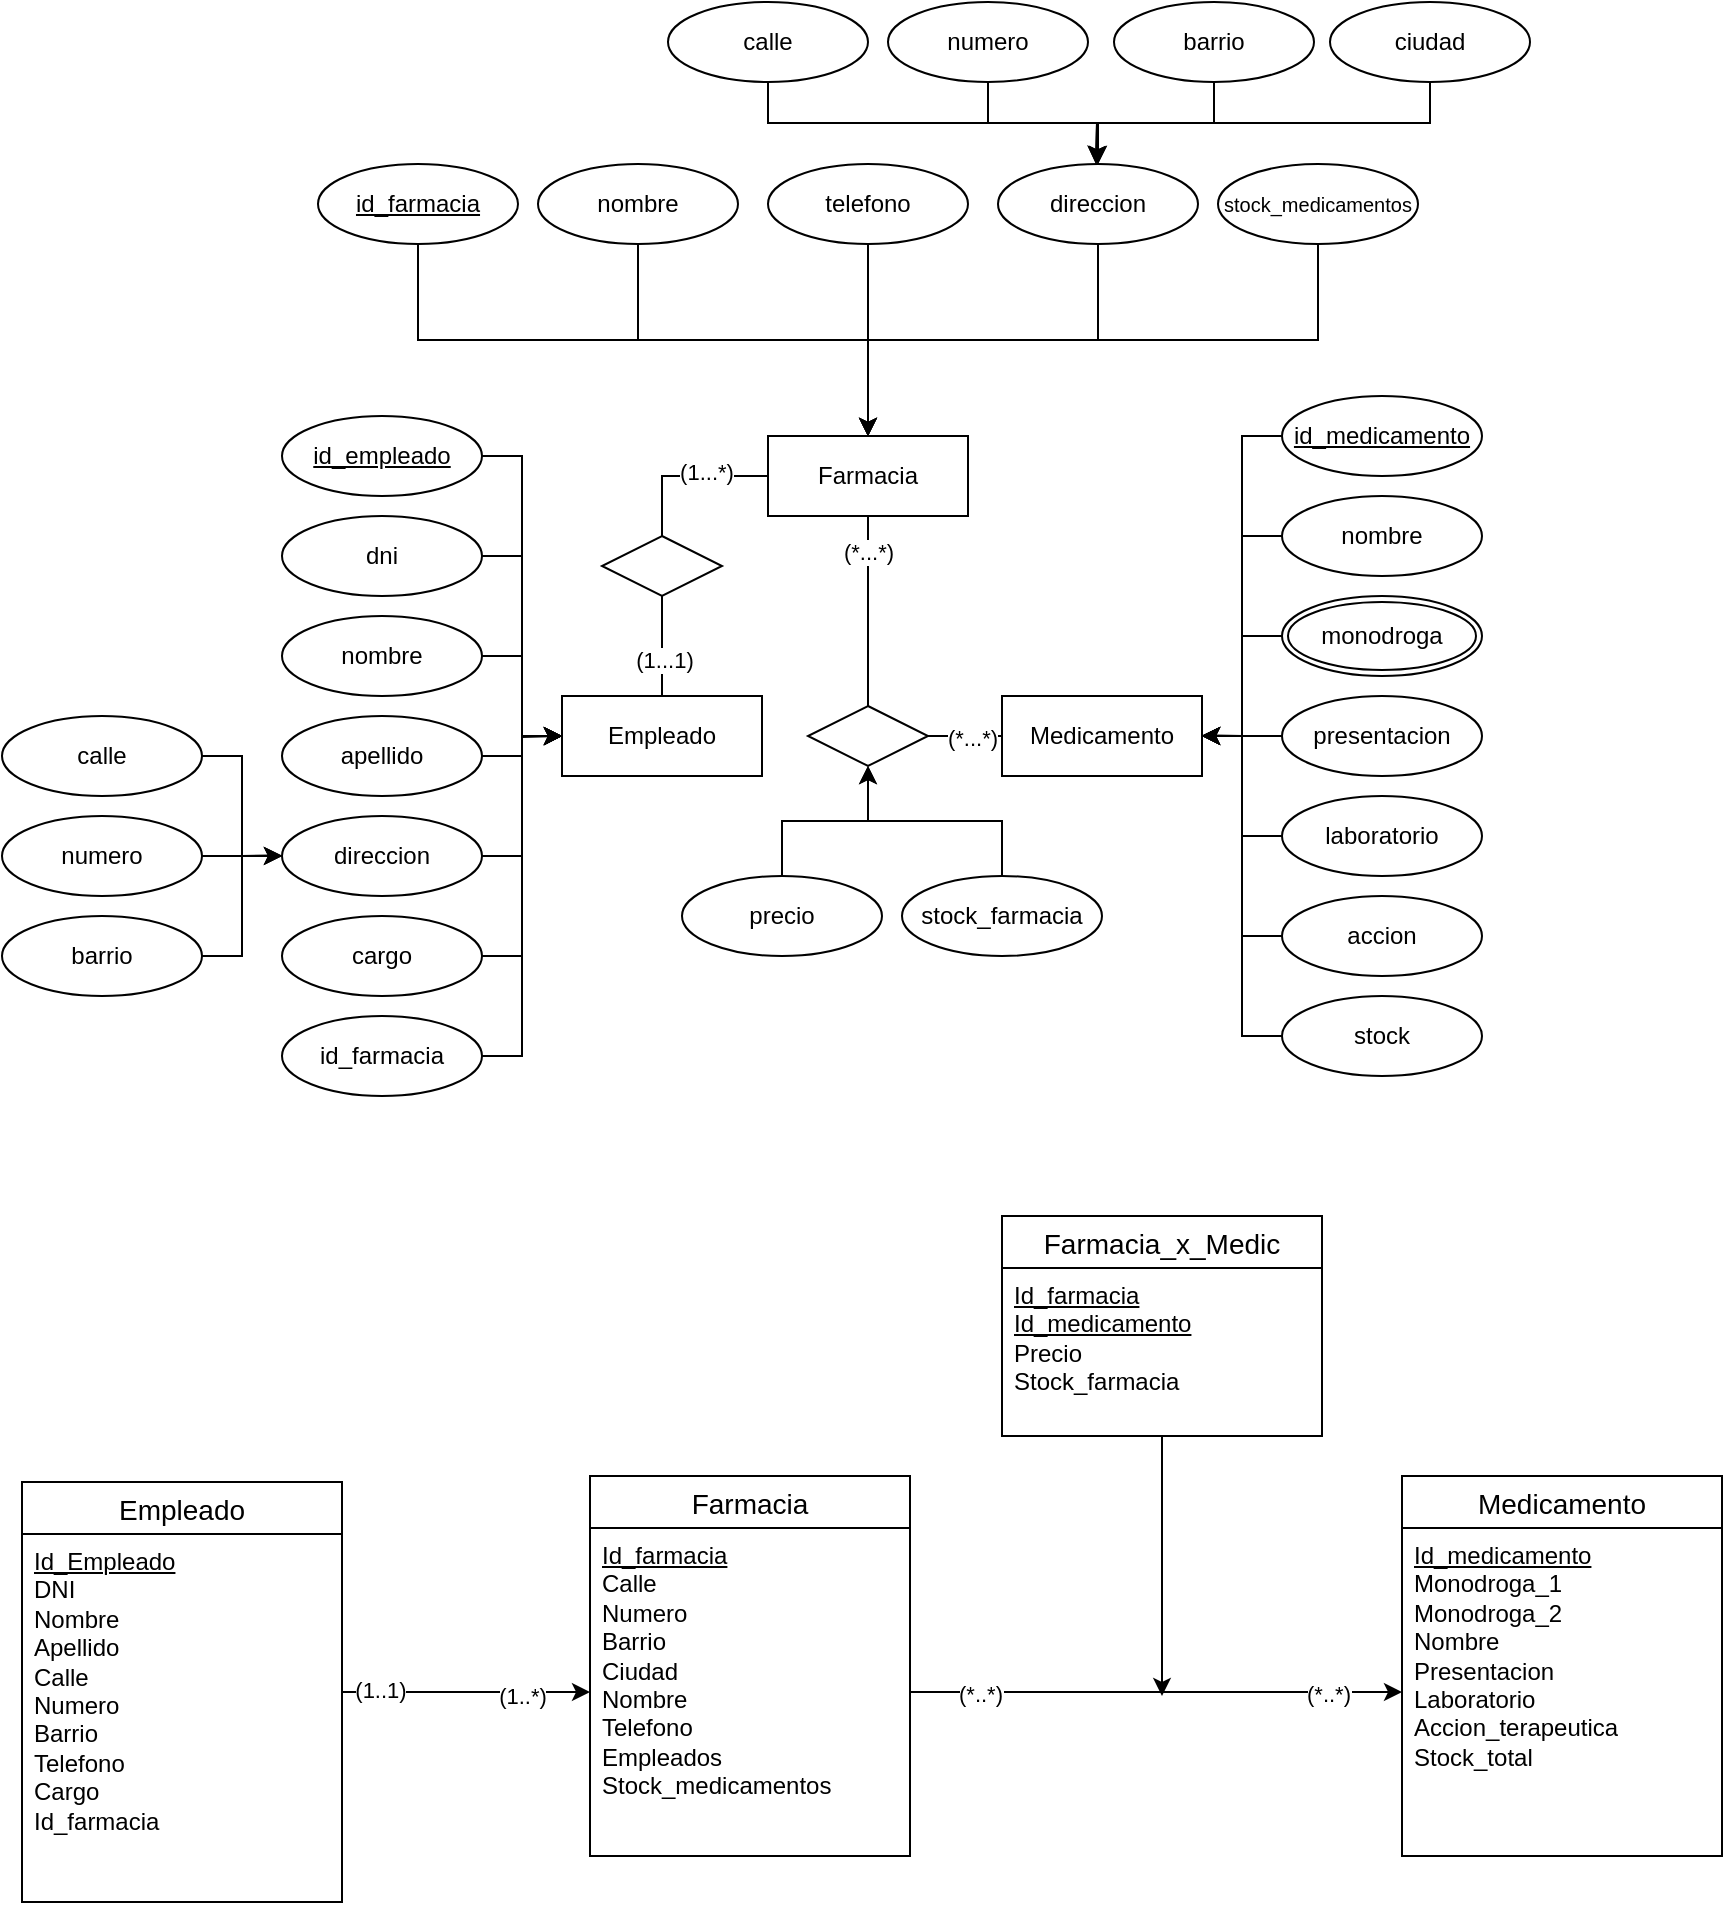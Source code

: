 <mxfile version="21.1.2" type="device">
  <diagram name="Página-1" id="Mn3Et3s1-9lKP9AawEAU">
    <mxGraphModel dx="583" dy="1452" grid="1" gridSize="10" guides="1" tooltips="1" connect="1" arrows="1" fold="1" page="1" pageScale="1" pageWidth="827" pageHeight="1169" math="0" shadow="0">
      <root>
        <mxCell id="0" />
        <mxCell id="1" parent="0" />
        <mxCell id="_Jq_hy0boZSGV1IRx7Ez-9" style="edgeStyle=orthogonalEdgeStyle;rounded=0;orthogonalLoop=1;jettySize=auto;html=1;entryX=0;entryY=0.5;entryDx=0;entryDy=0;" parent="1" source="_Jq_hy0boZSGV1IRx7Ez-1" target="_Jq_hy0boZSGV1IRx7Ez-6" edge="1">
          <mxGeometry relative="1" as="geometry" />
        </mxCell>
        <mxCell id="_Jq_hy0boZSGV1IRx7Ez-10" value="(1..1)" style="edgeLabel;html=1;align=center;verticalAlign=middle;resizable=0;points=[];" parent="_Jq_hy0boZSGV1IRx7Ez-9" vertex="1" connectable="0">
          <mxGeometry x="-0.698" y="1" relative="1" as="geometry">
            <mxPoint as="offset" />
          </mxGeometry>
        </mxCell>
        <mxCell id="_Jq_hy0boZSGV1IRx7Ez-11" value="(1..*)" style="edgeLabel;html=1;align=center;verticalAlign=middle;resizable=0;points=[];" parent="_Jq_hy0boZSGV1IRx7Ez-9" vertex="1" connectable="0">
          <mxGeometry x="0.744" y="4" relative="1" as="geometry">
            <mxPoint x="-18" y="6" as="offset" />
          </mxGeometry>
        </mxCell>
        <mxCell id="_Jq_hy0boZSGV1IRx7Ez-1" value="Empleado" style="swimlane;fontStyle=0;childLayout=stackLayout;horizontal=1;startSize=26;horizontalStack=0;resizeParent=1;resizeParentMax=0;resizeLast=0;collapsible=1;marginBottom=0;align=center;fontSize=14;" parent="1" vertex="1">
          <mxGeometry x="50" y="173" width="160" height="210" as="geometry" />
        </mxCell>
        <mxCell id="_Jq_hy0boZSGV1IRx7Ez-2" value="&lt;u&gt;Id_Empleado&lt;br&gt;&lt;/u&gt;DNI&lt;br&gt;Nombre&lt;br&gt;Apellido&lt;br&gt;Calle&lt;br&gt;Numero&lt;br&gt;Barrio&lt;br&gt;Telefono&lt;br&gt;Cargo&lt;br&gt;Id_farmacia" style="text;strokeColor=none;fillColor=none;spacingLeft=4;spacingRight=4;overflow=hidden;rotatable=0;points=[[0,0.5],[1,0.5]];portConstraint=eastwest;fontSize=12;whiteSpace=wrap;html=1;" parent="_Jq_hy0boZSGV1IRx7Ez-1" vertex="1">
          <mxGeometry y="26" width="160" height="184" as="geometry" />
        </mxCell>
        <mxCell id="_Jq_hy0boZSGV1IRx7Ez-5" value="Farmacia" style="swimlane;fontStyle=0;childLayout=stackLayout;horizontal=1;startSize=26;horizontalStack=0;resizeParent=1;resizeParentMax=0;resizeLast=0;collapsible=1;marginBottom=0;align=center;fontSize=14;" parent="1" vertex="1">
          <mxGeometry x="334" y="170" width="160" height="190" as="geometry" />
        </mxCell>
        <mxCell id="_Jq_hy0boZSGV1IRx7Ez-6" value="&lt;u&gt;Id_farmacia&lt;/u&gt;&lt;br&gt;Calle&lt;br&gt;Numero&lt;br&gt;Barrio&lt;br&gt;Ciudad&lt;br&gt;Nombre&lt;br&gt;Telefono&lt;br&gt;Empleados&lt;br&gt;Stock_medicamentos" style="text;strokeColor=none;fillColor=none;spacingLeft=4;spacingRight=4;overflow=hidden;rotatable=0;points=[[0,0.5],[1,0.5]];portConstraint=eastwest;fontSize=12;whiteSpace=wrap;html=1;" parent="_Jq_hy0boZSGV1IRx7Ez-5" vertex="1">
          <mxGeometry y="26" width="160" height="164" as="geometry" />
        </mxCell>
        <mxCell id="_Jq_hy0boZSGV1IRx7Ez-7" value="Medicamento" style="swimlane;fontStyle=0;childLayout=stackLayout;horizontal=1;startSize=26;horizontalStack=0;resizeParent=1;resizeParentMax=0;resizeLast=0;collapsible=1;marginBottom=0;align=center;fontSize=14;" parent="1" vertex="1">
          <mxGeometry x="740" y="170" width="160" height="190" as="geometry" />
        </mxCell>
        <mxCell id="_Jq_hy0boZSGV1IRx7Ez-8" value="&lt;u&gt;Id_medicamento&lt;/u&gt;&lt;br&gt;Monodroga_1&lt;br&gt;Monodroga_2&lt;br&gt;Nombre&lt;br&gt;Presentacion&lt;br&gt;Laboratorio&lt;br&gt;Accion_terapeutica&lt;br&gt;Stock_total" style="text;strokeColor=none;fillColor=none;spacingLeft=4;spacingRight=4;overflow=hidden;rotatable=0;points=[[0,0.5],[1,0.5]];portConstraint=eastwest;fontSize=12;whiteSpace=wrap;html=1;" parent="_Jq_hy0boZSGV1IRx7Ez-7" vertex="1">
          <mxGeometry y="26" width="160" height="164" as="geometry" />
        </mxCell>
        <mxCell id="_Jq_hy0boZSGV1IRx7Ez-13" style="edgeStyle=orthogonalEdgeStyle;rounded=0;orthogonalLoop=1;jettySize=auto;html=1;entryX=0;entryY=0.5;entryDx=0;entryDy=0;" parent="1" source="_Jq_hy0boZSGV1IRx7Ez-6" target="_Jq_hy0boZSGV1IRx7Ez-8" edge="1">
          <mxGeometry relative="1" as="geometry" />
        </mxCell>
        <mxCell id="_Jq_hy0boZSGV1IRx7Ez-14" value="(*..*)" style="edgeLabel;html=1;align=center;verticalAlign=middle;resizable=0;points=[];" parent="_Jq_hy0boZSGV1IRx7Ez-13" vertex="1" connectable="0">
          <mxGeometry x="-0.721" y="-1" relative="1" as="geometry">
            <mxPoint as="offset" />
          </mxGeometry>
        </mxCell>
        <mxCell id="_Jq_hy0boZSGV1IRx7Ez-15" value="(*..*)" style="edgeLabel;html=1;align=center;verticalAlign=middle;resizable=0;points=[];" parent="_Jq_hy0boZSGV1IRx7Ez-13" vertex="1" connectable="0">
          <mxGeometry x="0.701" y="-1" relative="1" as="geometry">
            <mxPoint as="offset" />
          </mxGeometry>
        </mxCell>
        <mxCell id="_Jq_hy0boZSGV1IRx7Ez-18" style="edgeStyle=orthogonalEdgeStyle;rounded=0;orthogonalLoop=1;jettySize=auto;html=1;" parent="1" source="_Jq_hy0boZSGV1IRx7Ez-16" edge="1">
          <mxGeometry relative="1" as="geometry">
            <mxPoint x="620" y="280" as="targetPoint" />
          </mxGeometry>
        </mxCell>
        <mxCell id="_Jq_hy0boZSGV1IRx7Ez-16" value="Farmacia_x_Medic" style="swimlane;fontStyle=0;childLayout=stackLayout;horizontal=1;startSize=26;horizontalStack=0;resizeParent=1;resizeParentMax=0;resizeLast=0;collapsible=1;marginBottom=0;align=center;fontSize=14;" parent="1" vertex="1">
          <mxGeometry x="540" y="40" width="160" height="110" as="geometry" />
        </mxCell>
        <mxCell id="_Jq_hy0boZSGV1IRx7Ez-17" value="&lt;u&gt;Id_farmacia&lt;br&gt;Id_medicamento&lt;/u&gt;&lt;br&gt;Precio&lt;br&gt;Stock_farmacia" style="text;strokeColor=none;fillColor=none;spacingLeft=4;spacingRight=4;overflow=hidden;rotatable=0;points=[[0,0.5],[1,0.5]];portConstraint=eastwest;fontSize=12;whiteSpace=wrap;html=1;" parent="_Jq_hy0boZSGV1IRx7Ez-16" vertex="1">
          <mxGeometry y="26" width="160" height="84" as="geometry" />
        </mxCell>
        <mxCell id="_Jq_hy0boZSGV1IRx7Ez-20" style="edgeStyle=orthogonalEdgeStyle;rounded=0;orthogonalLoop=1;jettySize=auto;html=1;exitX=0.5;exitY=0;exitDx=0;exitDy=0;endArrow=none;endFill=0;" parent="1" source="_Jq_hy0boZSGV1IRx7Ez-22" target="_Jq_hy0boZSGV1IRx7Ez-60" edge="1">
          <mxGeometry relative="1" as="geometry" />
        </mxCell>
        <mxCell id="_Jq_hy0boZSGV1IRx7Ez-21" value="(1...1)" style="edgeLabel;html=1;align=center;verticalAlign=middle;resizable=0;points=[];" parent="_Jq_hy0boZSGV1IRx7Ez-20" vertex="1" connectable="0">
          <mxGeometry x="-0.259" y="-1" relative="1" as="geometry">
            <mxPoint as="offset" />
          </mxGeometry>
        </mxCell>
        <mxCell id="_Jq_hy0boZSGV1IRx7Ez-22" value="Empleado" style="whiteSpace=wrap;html=1;align=center;" parent="1" vertex="1">
          <mxGeometry x="320" y="-220" width="100" height="40" as="geometry" />
        </mxCell>
        <mxCell id="_Jq_hy0boZSGV1IRx7Ez-23" style="edgeStyle=orthogonalEdgeStyle;rounded=0;orthogonalLoop=1;jettySize=auto;html=1;exitX=1;exitY=0.5;exitDx=0;exitDy=0;entryX=0;entryY=0.5;entryDx=0;entryDy=0;" parent="1" source="_Jq_hy0boZSGV1IRx7Ez-24" target="_Jq_hy0boZSGV1IRx7Ez-22" edge="1">
          <mxGeometry relative="1" as="geometry" />
        </mxCell>
        <mxCell id="_Jq_hy0boZSGV1IRx7Ez-24" value="id_empleado" style="ellipse;whiteSpace=wrap;html=1;align=center;fontStyle=4;" parent="1" vertex="1">
          <mxGeometry x="180" y="-360" width="100" height="40" as="geometry" />
        </mxCell>
        <mxCell id="_Jq_hy0boZSGV1IRx7Ez-25" style="edgeStyle=orthogonalEdgeStyle;rounded=0;orthogonalLoop=1;jettySize=auto;html=1;exitX=1;exitY=0.5;exitDx=0;exitDy=0;entryX=0;entryY=0.5;entryDx=0;entryDy=0;" parent="1" source="_Jq_hy0boZSGV1IRx7Ez-26" target="_Jq_hy0boZSGV1IRx7Ez-22" edge="1">
          <mxGeometry relative="1" as="geometry" />
        </mxCell>
        <mxCell id="_Jq_hy0boZSGV1IRx7Ez-26" value="dni" style="ellipse;whiteSpace=wrap;html=1;align=center;" parent="1" vertex="1">
          <mxGeometry x="180" y="-310" width="100" height="40" as="geometry" />
        </mxCell>
        <mxCell id="_Jq_hy0boZSGV1IRx7Ez-27" style="edgeStyle=orthogonalEdgeStyle;rounded=0;orthogonalLoop=1;jettySize=auto;html=1;exitX=1;exitY=0.5;exitDx=0;exitDy=0;entryX=0;entryY=0.5;entryDx=0;entryDy=0;" parent="1" source="_Jq_hy0boZSGV1IRx7Ez-28" target="_Jq_hy0boZSGV1IRx7Ez-22" edge="1">
          <mxGeometry relative="1" as="geometry" />
        </mxCell>
        <mxCell id="_Jq_hy0boZSGV1IRx7Ez-28" value="nombre" style="ellipse;whiteSpace=wrap;html=1;align=center;" parent="1" vertex="1">
          <mxGeometry x="180" y="-260" width="100" height="40" as="geometry" />
        </mxCell>
        <mxCell id="_Jq_hy0boZSGV1IRx7Ez-29" style="edgeStyle=orthogonalEdgeStyle;rounded=0;orthogonalLoop=1;jettySize=auto;html=1;exitX=1;exitY=0.5;exitDx=0;exitDy=0;" parent="1" source="_Jq_hy0boZSGV1IRx7Ez-30" edge="1">
          <mxGeometry relative="1" as="geometry">
            <mxPoint x="320.0" y="-200" as="targetPoint" />
          </mxGeometry>
        </mxCell>
        <mxCell id="_Jq_hy0boZSGV1IRx7Ez-30" value="apellido" style="ellipse;whiteSpace=wrap;html=1;align=center;" parent="1" vertex="1">
          <mxGeometry x="180" y="-210" width="100" height="40" as="geometry" />
        </mxCell>
        <mxCell id="_Jq_hy0boZSGV1IRx7Ez-31" style="edgeStyle=orthogonalEdgeStyle;rounded=0;orthogonalLoop=1;jettySize=auto;html=1;exitX=1;exitY=0.5;exitDx=0;exitDy=0;entryX=0;entryY=0.5;entryDx=0;entryDy=0;" parent="1" source="_Jq_hy0boZSGV1IRx7Ez-32" target="_Jq_hy0boZSGV1IRx7Ez-22" edge="1">
          <mxGeometry relative="1" as="geometry" />
        </mxCell>
        <mxCell id="_Jq_hy0boZSGV1IRx7Ez-32" value="direccion" style="ellipse;whiteSpace=wrap;html=1;align=center;" parent="1" vertex="1">
          <mxGeometry x="180" y="-160" width="100" height="40" as="geometry" />
        </mxCell>
        <mxCell id="_Jq_hy0boZSGV1IRx7Ez-33" style="edgeStyle=orthogonalEdgeStyle;rounded=0;orthogonalLoop=1;jettySize=auto;html=1;exitX=1;exitY=0.5;exitDx=0;exitDy=0;entryX=0;entryY=0.5;entryDx=0;entryDy=0;" parent="1" source="_Jq_hy0boZSGV1IRx7Ez-34" target="_Jq_hy0boZSGV1IRx7Ez-22" edge="1">
          <mxGeometry relative="1" as="geometry" />
        </mxCell>
        <mxCell id="_Jq_hy0boZSGV1IRx7Ez-34" value="cargo" style="ellipse;whiteSpace=wrap;html=1;align=center;" parent="1" vertex="1">
          <mxGeometry x="180" y="-110" width="100" height="40" as="geometry" />
        </mxCell>
        <mxCell id="_Jq_hy0boZSGV1IRx7Ez-35" style="edgeStyle=orthogonalEdgeStyle;rounded=0;orthogonalLoop=1;jettySize=auto;html=1;exitX=1;exitY=0.5;exitDx=0;exitDy=0;entryX=0;entryY=0.5;entryDx=0;entryDy=0;" parent="1" source="_Jq_hy0boZSGV1IRx7Ez-36" target="_Jq_hy0boZSGV1IRx7Ez-22" edge="1">
          <mxGeometry relative="1" as="geometry" />
        </mxCell>
        <mxCell id="_Jq_hy0boZSGV1IRx7Ez-36" value="id_farmacia" style="ellipse;whiteSpace=wrap;html=1;align=center;" parent="1" vertex="1">
          <mxGeometry x="180" y="-60" width="100" height="40" as="geometry" />
        </mxCell>
        <mxCell id="_Jq_hy0boZSGV1IRx7Ez-37" style="edgeStyle=orthogonalEdgeStyle;rounded=0;orthogonalLoop=1;jettySize=auto;html=1;exitX=1;exitY=0.5;exitDx=0;exitDy=0;entryX=0;entryY=0.5;entryDx=0;entryDy=0;" parent="1" source="_Jq_hy0boZSGV1IRx7Ez-38" target="_Jq_hy0boZSGV1IRx7Ez-32" edge="1">
          <mxGeometry relative="1" as="geometry" />
        </mxCell>
        <mxCell id="_Jq_hy0boZSGV1IRx7Ez-38" value="calle" style="ellipse;whiteSpace=wrap;html=1;align=center;" parent="1" vertex="1">
          <mxGeometry x="40" y="-210" width="100" height="40" as="geometry" />
        </mxCell>
        <mxCell id="_Jq_hy0boZSGV1IRx7Ez-39" style="edgeStyle=orthogonalEdgeStyle;rounded=0;orthogonalLoop=1;jettySize=auto;html=1;exitX=1;exitY=0.5;exitDx=0;exitDy=0;" parent="1" source="_Jq_hy0boZSGV1IRx7Ez-40" edge="1">
          <mxGeometry relative="1" as="geometry">
            <mxPoint x="180.0" y="-140.276" as="targetPoint" />
          </mxGeometry>
        </mxCell>
        <mxCell id="_Jq_hy0boZSGV1IRx7Ez-40" value="numero" style="ellipse;whiteSpace=wrap;html=1;align=center;" parent="1" vertex="1">
          <mxGeometry x="40" y="-160" width="100" height="40" as="geometry" />
        </mxCell>
        <mxCell id="_Jq_hy0boZSGV1IRx7Ez-41" style="edgeStyle=orthogonalEdgeStyle;rounded=0;orthogonalLoop=1;jettySize=auto;html=1;exitX=1;exitY=0.5;exitDx=0;exitDy=0;" parent="1" source="_Jq_hy0boZSGV1IRx7Ez-42" edge="1">
          <mxGeometry relative="1" as="geometry">
            <mxPoint x="180.0" y="-140" as="targetPoint" />
            <Array as="points">
              <mxPoint x="160" y="-90" />
              <mxPoint x="160" y="-140" />
            </Array>
          </mxGeometry>
        </mxCell>
        <mxCell id="_Jq_hy0boZSGV1IRx7Ez-42" value="barrio" style="ellipse;whiteSpace=wrap;html=1;align=center;" parent="1" vertex="1">
          <mxGeometry x="40" y="-110" width="100" height="40" as="geometry" />
        </mxCell>
        <mxCell id="_Jq_hy0boZSGV1IRx7Ez-43" style="edgeStyle=orthogonalEdgeStyle;rounded=0;orthogonalLoop=1;jettySize=auto;html=1;exitX=0;exitY=0.5;exitDx=0;exitDy=0;entryX=1;entryY=0.5;entryDx=0;entryDy=0;" parent="1" source="_Jq_hy0boZSGV1IRx7Ez-44" target="_Jq_hy0boZSGV1IRx7Ez-55" edge="1">
          <mxGeometry relative="1" as="geometry" />
        </mxCell>
        <mxCell id="_Jq_hy0boZSGV1IRx7Ez-44" value="id_medicamento" style="ellipse;whiteSpace=wrap;html=1;align=center;fontStyle=4;" parent="1" vertex="1">
          <mxGeometry x="680" y="-370" width="100" height="40" as="geometry" />
        </mxCell>
        <mxCell id="_Jq_hy0boZSGV1IRx7Ez-45" style="edgeStyle=orthogonalEdgeStyle;rounded=0;orthogonalLoop=1;jettySize=auto;html=1;exitX=0;exitY=0.5;exitDx=0;exitDy=0;entryX=1;entryY=0.5;entryDx=0;entryDy=0;" parent="1" source="_Jq_hy0boZSGV1IRx7Ez-46" target="_Jq_hy0boZSGV1IRx7Ez-55" edge="1">
          <mxGeometry relative="1" as="geometry" />
        </mxCell>
        <mxCell id="_Jq_hy0boZSGV1IRx7Ez-46" value="nombre" style="ellipse;whiteSpace=wrap;html=1;align=center;" parent="1" vertex="1">
          <mxGeometry x="680" y="-320" width="100" height="40" as="geometry" />
        </mxCell>
        <mxCell id="_Jq_hy0boZSGV1IRx7Ez-47" style="edgeStyle=orthogonalEdgeStyle;rounded=0;orthogonalLoop=1;jettySize=auto;html=1;exitX=0;exitY=0.5;exitDx=0;exitDy=0;" parent="1" source="_Jq_hy0boZSGV1IRx7Ez-48" edge="1">
          <mxGeometry relative="1" as="geometry">
            <mxPoint x="640" y="-200.333" as="targetPoint" />
          </mxGeometry>
        </mxCell>
        <mxCell id="_Jq_hy0boZSGV1IRx7Ez-48" value="presentacion" style="ellipse;whiteSpace=wrap;html=1;align=center;" parent="1" vertex="1">
          <mxGeometry x="680" y="-220" width="100" height="40" as="geometry" />
        </mxCell>
        <mxCell id="_Jq_hy0boZSGV1IRx7Ez-49" style="edgeStyle=orthogonalEdgeStyle;rounded=0;orthogonalLoop=1;jettySize=auto;html=1;exitX=0;exitY=0.5;exitDx=0;exitDy=0;entryX=1;entryY=0.5;entryDx=0;entryDy=0;" parent="1" source="_Jq_hy0boZSGV1IRx7Ez-50" target="_Jq_hy0boZSGV1IRx7Ez-55" edge="1">
          <mxGeometry relative="1" as="geometry" />
        </mxCell>
        <mxCell id="_Jq_hy0boZSGV1IRx7Ez-50" value="laboratorio" style="ellipse;whiteSpace=wrap;html=1;align=center;" parent="1" vertex="1">
          <mxGeometry x="680" y="-170" width="100" height="40" as="geometry" />
        </mxCell>
        <mxCell id="_Jq_hy0boZSGV1IRx7Ez-51" style="edgeStyle=orthogonalEdgeStyle;rounded=0;orthogonalLoop=1;jettySize=auto;html=1;exitX=0;exitY=0.5;exitDx=0;exitDy=0;entryX=1;entryY=0.5;entryDx=0;entryDy=0;" parent="1" source="_Jq_hy0boZSGV1IRx7Ez-52" target="_Jq_hy0boZSGV1IRx7Ez-55" edge="1">
          <mxGeometry relative="1" as="geometry" />
        </mxCell>
        <mxCell id="_Jq_hy0boZSGV1IRx7Ez-52" value="accion" style="ellipse;whiteSpace=wrap;html=1;align=center;" parent="1" vertex="1">
          <mxGeometry x="680" y="-120" width="100" height="40" as="geometry" />
        </mxCell>
        <mxCell id="_Jq_hy0boZSGV1IRx7Ez-53" style="edgeStyle=orthogonalEdgeStyle;rounded=0;orthogonalLoop=1;jettySize=auto;html=1;exitX=0;exitY=0.5;exitDx=0;exitDy=0;entryX=1;entryY=0.5;entryDx=0;entryDy=0;" parent="1" source="_Jq_hy0boZSGV1IRx7Ez-54" target="_Jq_hy0boZSGV1IRx7Ez-55" edge="1">
          <mxGeometry relative="1" as="geometry" />
        </mxCell>
        <mxCell id="_Jq_hy0boZSGV1IRx7Ez-54" value="stock" style="ellipse;whiteSpace=wrap;html=1;align=center;" parent="1" vertex="1">
          <mxGeometry x="680" y="-70" width="100" height="40" as="geometry" />
        </mxCell>
        <mxCell id="_Jq_hy0boZSGV1IRx7Ez-55" value="Medicamento" style="whiteSpace=wrap;html=1;align=center;" parent="1" vertex="1">
          <mxGeometry x="540" y="-220" width="100" height="40" as="geometry" />
        </mxCell>
        <mxCell id="_Jq_hy0boZSGV1IRx7Ez-56" style="edgeStyle=orthogonalEdgeStyle;rounded=0;orthogonalLoop=1;jettySize=auto;html=1;exitX=0;exitY=0.5;exitDx=0;exitDy=0;entryX=1;entryY=0.5;entryDx=0;entryDy=0;" parent="1" source="_Jq_hy0boZSGV1IRx7Ez-57" target="_Jq_hy0boZSGV1IRx7Ez-55" edge="1">
          <mxGeometry relative="1" as="geometry" />
        </mxCell>
        <mxCell id="_Jq_hy0boZSGV1IRx7Ez-57" value="monodroga" style="ellipse;shape=doubleEllipse;margin=3;whiteSpace=wrap;html=1;align=center;" parent="1" vertex="1">
          <mxGeometry x="680" y="-270" width="100" height="40" as="geometry" />
        </mxCell>
        <mxCell id="_Jq_hy0boZSGV1IRx7Ez-58" style="edgeStyle=orthogonalEdgeStyle;rounded=0;orthogonalLoop=1;jettySize=auto;html=1;exitX=0.5;exitY=0;exitDx=0;exitDy=0;entryX=0;entryY=0.5;entryDx=0;entryDy=0;endArrow=none;endFill=0;" parent="1" source="_Jq_hy0boZSGV1IRx7Ez-60" target="_Jq_hy0boZSGV1IRx7Ez-65" edge="1">
          <mxGeometry relative="1" as="geometry" />
        </mxCell>
        <mxCell id="_Jq_hy0boZSGV1IRx7Ez-59" value="(1...*)" style="edgeLabel;html=1;align=center;verticalAlign=middle;resizable=0;points=[];" parent="_Jq_hy0boZSGV1IRx7Ez-58" vertex="1" connectable="0">
          <mxGeometry x="0.237" y="2" relative="1" as="geometry">
            <mxPoint as="offset" />
          </mxGeometry>
        </mxCell>
        <mxCell id="_Jq_hy0boZSGV1IRx7Ez-60" value="" style="shape=rhombus;perimeter=rhombusPerimeter;whiteSpace=wrap;html=1;align=center;" parent="1" vertex="1">
          <mxGeometry x="340" y="-300" width="60" height="30" as="geometry" />
        </mxCell>
        <mxCell id="_Jq_hy0boZSGV1IRx7Ez-61" style="edgeStyle=orthogonalEdgeStyle;rounded=0;orthogonalLoop=1;jettySize=auto;html=1;exitX=0.5;exitY=0;exitDx=0;exitDy=0;entryX=0.5;entryY=1;entryDx=0;entryDy=0;" parent="1" source="_Jq_hy0boZSGV1IRx7Ez-62" target="_Jq_hy0boZSGV1IRx7Ez-88" edge="1">
          <mxGeometry relative="1" as="geometry" />
        </mxCell>
        <mxCell id="_Jq_hy0boZSGV1IRx7Ez-62" value="precio" style="ellipse;whiteSpace=wrap;html=1;align=center;" parent="1" vertex="1">
          <mxGeometry x="380" y="-130" width="100" height="40" as="geometry" />
        </mxCell>
        <mxCell id="_Jq_hy0boZSGV1IRx7Ez-63" style="edgeStyle=orthogonalEdgeStyle;rounded=0;orthogonalLoop=1;jettySize=auto;html=1;exitX=0.5;exitY=0;exitDx=0;exitDy=0;" parent="1" source="_Jq_hy0boZSGV1IRx7Ez-64" target="_Jq_hy0boZSGV1IRx7Ez-88" edge="1">
          <mxGeometry relative="1" as="geometry" />
        </mxCell>
        <mxCell id="_Jq_hy0boZSGV1IRx7Ez-64" value="stock_farmacia" style="ellipse;whiteSpace=wrap;html=1;align=center;" parent="1" vertex="1">
          <mxGeometry x="490" y="-130" width="100" height="40" as="geometry" />
        </mxCell>
        <mxCell id="_Jq_hy0boZSGV1IRx7Ez-65" value="Farmacia" style="whiteSpace=wrap;html=1;align=center;" parent="1" vertex="1">
          <mxGeometry x="423" y="-350" width="100" height="40" as="geometry" />
        </mxCell>
        <mxCell id="_Jq_hy0boZSGV1IRx7Ez-66" style="edgeStyle=orthogonalEdgeStyle;rounded=0;orthogonalLoop=1;jettySize=auto;html=1;exitX=0.5;exitY=1;exitDx=0;exitDy=0;" parent="1" source="_Jq_hy0boZSGV1IRx7Ez-67" target="_Jq_hy0boZSGV1IRx7Ez-65" edge="1">
          <mxGeometry relative="1" as="geometry" />
        </mxCell>
        <mxCell id="_Jq_hy0boZSGV1IRx7Ez-67" value="id_farmacia" style="ellipse;whiteSpace=wrap;html=1;align=center;fontStyle=4;" parent="1" vertex="1">
          <mxGeometry x="198" y="-486" width="100" height="40" as="geometry" />
        </mxCell>
        <mxCell id="_Jq_hy0boZSGV1IRx7Ez-68" style="edgeStyle=orthogonalEdgeStyle;rounded=0;orthogonalLoop=1;jettySize=auto;html=1;exitX=0.5;exitY=1;exitDx=0;exitDy=0;" parent="1" source="_Jq_hy0boZSGV1IRx7Ez-69" target="_Jq_hy0boZSGV1IRx7Ez-65" edge="1">
          <mxGeometry relative="1" as="geometry" />
        </mxCell>
        <mxCell id="_Jq_hy0boZSGV1IRx7Ez-69" value="stock_medicamentos" style="ellipse;whiteSpace=wrap;html=1;align=center;fontSize=10;" parent="1" vertex="1">
          <mxGeometry x="648" y="-486" width="100" height="40" as="geometry" />
        </mxCell>
        <mxCell id="_Jq_hy0boZSGV1IRx7Ez-70" style="edgeStyle=orthogonalEdgeStyle;rounded=0;orthogonalLoop=1;jettySize=auto;html=1;exitX=0.5;exitY=1;exitDx=0;exitDy=0;entryX=0.5;entryY=0;entryDx=0;entryDy=0;" parent="1" source="_Jq_hy0boZSGV1IRx7Ez-71" target="_Jq_hy0boZSGV1IRx7Ez-65" edge="1">
          <mxGeometry relative="1" as="geometry" />
        </mxCell>
        <mxCell id="_Jq_hy0boZSGV1IRx7Ez-71" value="direccion" style="ellipse;whiteSpace=wrap;html=1;align=center;" parent="1" vertex="1">
          <mxGeometry x="538" y="-486" width="100" height="40" as="geometry" />
        </mxCell>
        <mxCell id="_Jq_hy0boZSGV1IRx7Ez-72" style="edgeStyle=orthogonalEdgeStyle;rounded=0;orthogonalLoop=1;jettySize=auto;html=1;exitX=0.5;exitY=1;exitDx=0;exitDy=0;entryX=0.5;entryY=0;entryDx=0;entryDy=0;" parent="1" source="_Jq_hy0boZSGV1IRx7Ez-73" target="_Jq_hy0boZSGV1IRx7Ez-65" edge="1">
          <mxGeometry relative="1" as="geometry" />
        </mxCell>
        <mxCell id="_Jq_hy0boZSGV1IRx7Ez-73" value="telefono" style="ellipse;whiteSpace=wrap;html=1;align=center;" parent="1" vertex="1">
          <mxGeometry x="423" y="-486" width="100" height="40" as="geometry" />
        </mxCell>
        <mxCell id="_Jq_hy0boZSGV1IRx7Ez-74" style="edgeStyle=orthogonalEdgeStyle;rounded=0;orthogonalLoop=1;jettySize=auto;html=1;exitX=0.5;exitY=1;exitDx=0;exitDy=0;entryX=0.5;entryY=0;entryDx=0;entryDy=0;" parent="1" source="_Jq_hy0boZSGV1IRx7Ez-75" target="_Jq_hy0boZSGV1IRx7Ez-65" edge="1">
          <mxGeometry relative="1" as="geometry" />
        </mxCell>
        <mxCell id="_Jq_hy0boZSGV1IRx7Ez-75" value="nombre" style="ellipse;whiteSpace=wrap;html=1;align=center;" parent="1" vertex="1">
          <mxGeometry x="308" y="-486" width="100" height="40" as="geometry" />
        </mxCell>
        <mxCell id="_Jq_hy0boZSGV1IRx7Ez-76" style="edgeStyle=orthogonalEdgeStyle;rounded=0;orthogonalLoop=1;jettySize=auto;html=1;exitX=0.5;exitY=1;exitDx=0;exitDy=0;" parent="1" source="_Jq_hy0boZSGV1IRx7Ez-77" target="_Jq_hy0boZSGV1IRx7Ez-71" edge="1">
          <mxGeometry relative="1" as="geometry" />
        </mxCell>
        <mxCell id="_Jq_hy0boZSGV1IRx7Ez-77" value="calle" style="ellipse;whiteSpace=wrap;html=1;align=center;" parent="1" vertex="1">
          <mxGeometry x="373" y="-567" width="100" height="40" as="geometry" />
        </mxCell>
        <mxCell id="_Jq_hy0boZSGV1IRx7Ez-78" style="edgeStyle=orthogonalEdgeStyle;rounded=0;orthogonalLoop=1;jettySize=auto;html=1;exitX=0.5;exitY=1;exitDx=0;exitDy=0;entryX=0.5;entryY=0;entryDx=0;entryDy=0;" parent="1" source="_Jq_hy0boZSGV1IRx7Ez-79" target="_Jq_hy0boZSGV1IRx7Ez-71" edge="1">
          <mxGeometry relative="1" as="geometry" />
        </mxCell>
        <mxCell id="_Jq_hy0boZSGV1IRx7Ez-79" value="numero" style="ellipse;whiteSpace=wrap;html=1;align=center;" parent="1" vertex="1">
          <mxGeometry x="483" y="-567" width="100" height="40" as="geometry" />
        </mxCell>
        <mxCell id="_Jq_hy0boZSGV1IRx7Ez-80" style="edgeStyle=orthogonalEdgeStyle;rounded=0;orthogonalLoop=1;jettySize=auto;html=1;exitX=0.5;exitY=1;exitDx=0;exitDy=0;" parent="1" source="_Jq_hy0boZSGV1IRx7Ez-81" edge="1">
          <mxGeometry relative="1" as="geometry">
            <mxPoint x="587" y="-486" as="targetPoint" />
          </mxGeometry>
        </mxCell>
        <mxCell id="_Jq_hy0boZSGV1IRx7Ez-81" value="barrio" style="ellipse;whiteSpace=wrap;html=1;align=center;" parent="1" vertex="1">
          <mxGeometry x="596" y="-567" width="100" height="40" as="geometry" />
        </mxCell>
        <mxCell id="_Jq_hy0boZSGV1IRx7Ez-82" style="edgeStyle=orthogonalEdgeStyle;rounded=0;orthogonalLoop=1;jettySize=auto;html=1;exitX=0.5;exitY=1;exitDx=0;exitDy=0;" parent="1" source="_Jq_hy0boZSGV1IRx7Ez-83" edge="1">
          <mxGeometry relative="1" as="geometry">
            <mxPoint x="587" y="-486" as="targetPoint" />
          </mxGeometry>
        </mxCell>
        <mxCell id="_Jq_hy0boZSGV1IRx7Ez-83" value="ciudad" style="ellipse;whiteSpace=wrap;html=1;align=center;" parent="1" vertex="1">
          <mxGeometry x="704" y="-567" width="100" height="40" as="geometry" />
        </mxCell>
        <mxCell id="_Jq_hy0boZSGV1IRx7Ez-84" value="" style="edgeStyle=orthogonalEdgeStyle;rounded=0;orthogonalLoop=1;jettySize=auto;html=1;endArrow=none;endFill=0;" parent="1" source="_Jq_hy0boZSGV1IRx7Ez-88" target="_Jq_hy0boZSGV1IRx7Ez-55" edge="1">
          <mxGeometry relative="1" as="geometry" />
        </mxCell>
        <mxCell id="_Jq_hy0boZSGV1IRx7Ez-85" value="(*...*)" style="edgeLabel;html=1;align=center;verticalAlign=middle;resizable=0;points=[];" parent="_Jq_hy0boZSGV1IRx7Ez-84" vertex="1" connectable="0">
          <mxGeometry x="0.309" y="-1" relative="1" as="geometry">
            <mxPoint as="offset" />
          </mxGeometry>
        </mxCell>
        <mxCell id="_Jq_hy0boZSGV1IRx7Ez-86" value="" style="edgeStyle=orthogonalEdgeStyle;rounded=0;orthogonalLoop=1;jettySize=auto;html=1;endArrow=none;endFill=0;" parent="1" source="_Jq_hy0boZSGV1IRx7Ez-88" target="_Jq_hy0boZSGV1IRx7Ez-65" edge="1">
          <mxGeometry relative="1" as="geometry" />
        </mxCell>
        <mxCell id="_Jq_hy0boZSGV1IRx7Ez-87" value="(*...*)" style="edgeLabel;html=1;align=center;verticalAlign=middle;resizable=0;points=[];" parent="_Jq_hy0boZSGV1IRx7Ez-86" vertex="1" connectable="0">
          <mxGeometry x="0.618" relative="1" as="geometry">
            <mxPoint as="offset" />
          </mxGeometry>
        </mxCell>
        <mxCell id="_Jq_hy0boZSGV1IRx7Ez-88" value="" style="shape=rhombus;perimeter=rhombusPerimeter;whiteSpace=wrap;html=1;align=center;" parent="1" vertex="1">
          <mxGeometry x="443" y="-215" width="60" height="30" as="geometry" />
        </mxCell>
      </root>
    </mxGraphModel>
  </diagram>
</mxfile>
